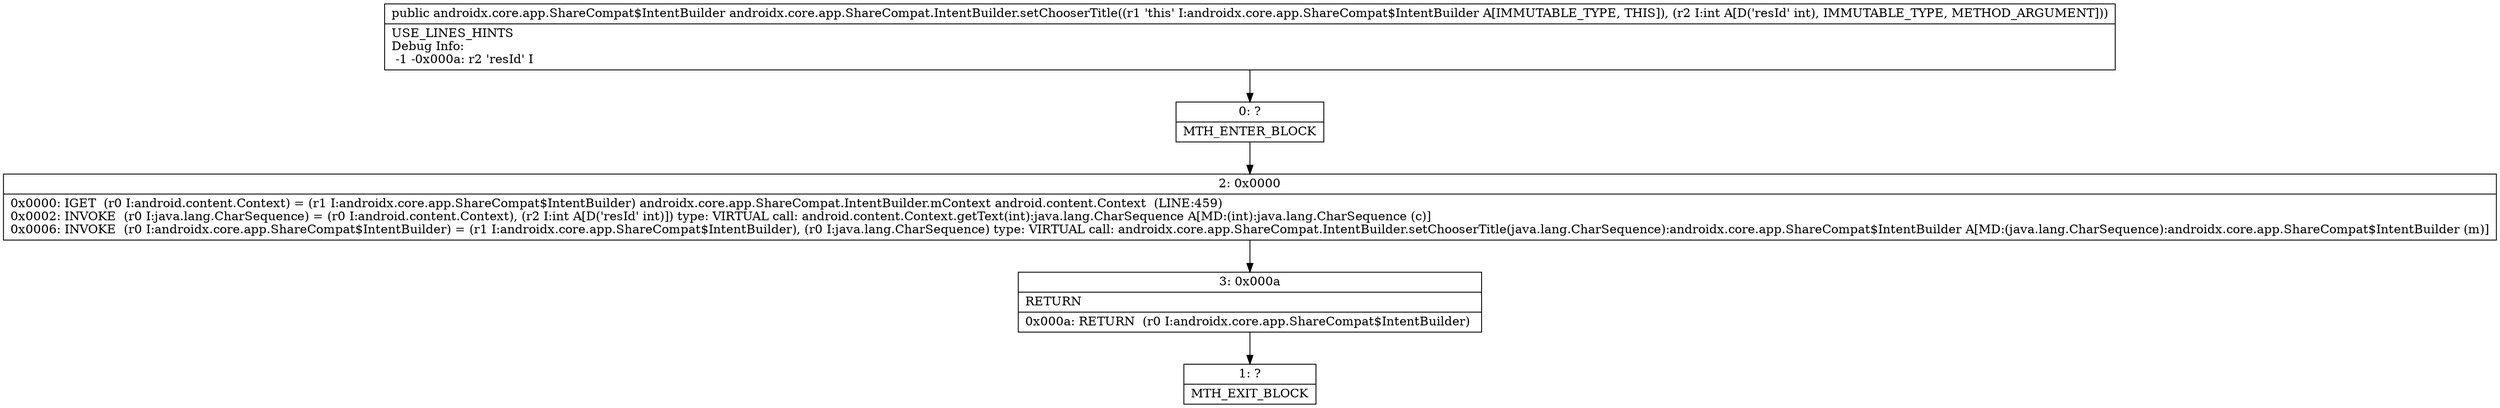 digraph "CFG forandroidx.core.app.ShareCompat.IntentBuilder.setChooserTitle(I)Landroidx\/core\/app\/ShareCompat$IntentBuilder;" {
Node_0 [shape=record,label="{0\:\ ?|MTH_ENTER_BLOCK\l}"];
Node_2 [shape=record,label="{2\:\ 0x0000|0x0000: IGET  (r0 I:android.content.Context) = (r1 I:androidx.core.app.ShareCompat$IntentBuilder) androidx.core.app.ShareCompat.IntentBuilder.mContext android.content.Context  (LINE:459)\l0x0002: INVOKE  (r0 I:java.lang.CharSequence) = (r0 I:android.content.Context), (r2 I:int A[D('resId' int)]) type: VIRTUAL call: android.content.Context.getText(int):java.lang.CharSequence A[MD:(int):java.lang.CharSequence (c)]\l0x0006: INVOKE  (r0 I:androidx.core.app.ShareCompat$IntentBuilder) = (r1 I:androidx.core.app.ShareCompat$IntentBuilder), (r0 I:java.lang.CharSequence) type: VIRTUAL call: androidx.core.app.ShareCompat.IntentBuilder.setChooserTitle(java.lang.CharSequence):androidx.core.app.ShareCompat$IntentBuilder A[MD:(java.lang.CharSequence):androidx.core.app.ShareCompat$IntentBuilder (m)]\l}"];
Node_3 [shape=record,label="{3\:\ 0x000a|RETURN\l|0x000a: RETURN  (r0 I:androidx.core.app.ShareCompat$IntentBuilder) \l}"];
Node_1 [shape=record,label="{1\:\ ?|MTH_EXIT_BLOCK\l}"];
MethodNode[shape=record,label="{public androidx.core.app.ShareCompat$IntentBuilder androidx.core.app.ShareCompat.IntentBuilder.setChooserTitle((r1 'this' I:androidx.core.app.ShareCompat$IntentBuilder A[IMMUTABLE_TYPE, THIS]), (r2 I:int A[D('resId' int), IMMUTABLE_TYPE, METHOD_ARGUMENT]))  | USE_LINES_HINTS\lDebug Info:\l  \-1 \-0x000a: r2 'resId' I\l}"];
MethodNode -> Node_0;Node_0 -> Node_2;
Node_2 -> Node_3;
Node_3 -> Node_1;
}

